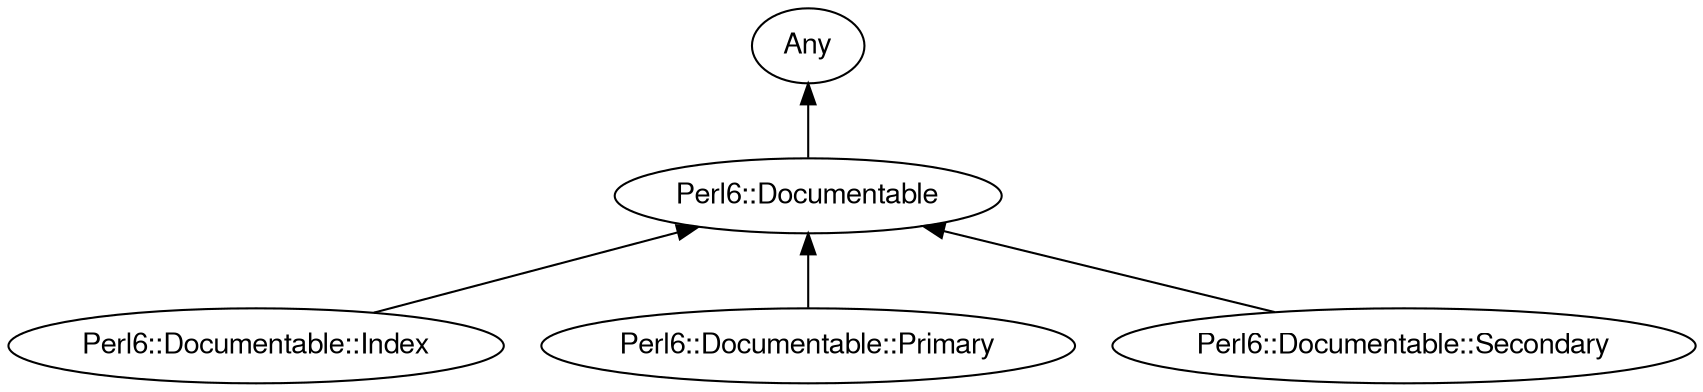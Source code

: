 digraph "perl6-type-graph" {
    rankdir=BT;
    splines=polyline;
    overlap=false; 
    // Types
    "Perl6::Documentable" [color="#000000", fontcolor="#000000", href="/type/Perl6::Documentable", fontname="FreeSans"];
    "Any" [color="#000000", fontcolor="#000000", href="/type/Any", fontname="FreeSans"];
    "Perl6::Documentable::Index" [color="#000000", fontcolor="#000000", href="/type/Perl6::Documentable::Index", fontname="FreeSans"];
    "Perl6::Documentable::Primary" [color="#000000", fontcolor="#000000", href="/type/Perl6::Documentable::Primary", fontname="FreeSans"];
    "Perl6::Documentable::Secondary" [color="#000000", fontcolor="#000000", href="/type/Perl6::Documentable::Secondary", fontname="FreeSans"];

    // Superclasses
    "Perl6::Documentable" -> "Any" [color="#000000"];
    "Perl6::Documentable::Index" -> "Perl6::Documentable" [color="#000000"];
    "Perl6::Documentable::Primary" -> "Perl6::Documentable" [color="#000000"];
    "Perl6::Documentable::Secondary" -> "Perl6::Documentable" [color="#000000"];

    // Roles
}
